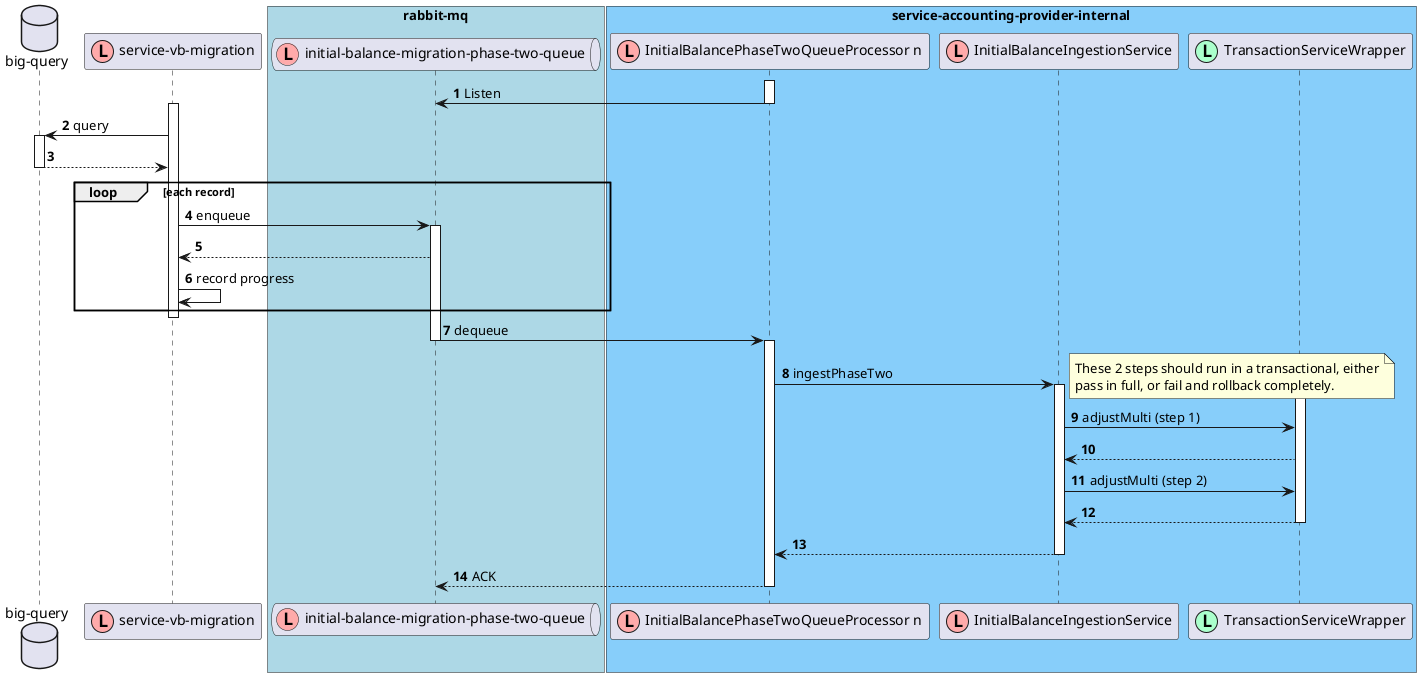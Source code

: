 [plantuml]
----
@startuml

!define p(name, alias) participant "name" as alias << (L,#AAFFCC) >>
!define pn(name, alias) participant "name" as alias << (L,#FFAAAA) >>
!define q(name, alias) queue "name" as alias << (L,#AAFFCC) >>
!define qn(name, alias) queue "name" as alias << (L,#FFAAAA) >>

autonumber

database "big-query" as bigQuery

pn("service-vb-migration", svcVbMigration)

box "rabbit-mq" #LightBlue
qn("initial-balance-migration-phase-two-queue", initialBalanceQueue)
end box

box "service-accounting-provider-internal" #LightSkyBlue
pn("InitialBalancePhaseTwoQueueProcessor n", initialBalanceQueueProcessor)
pn("InitialBalanceIngestionService", initialBalanceIngestionService)
p("TransactionServiceWrapper", tranServiceWrapper)
end box

activate initialBalanceQueueProcessor
initialBalanceQueueProcessor -> initialBalanceQueue: Listen
deactivate initialBalanceQueueProcessor

activate svcVbMigration

svcVbMigration -> bigQuery: query

activate bigQuery
bigQuery --> svcVbMigration
deactivate bigQuery

loop each record
svcVbMigration -> initialBalanceQueue: enqueue

activate initialBalanceQueue
initialBalanceQueue --> svcVbMigration

svcVbMigration -> svcVbMigration: record progress
end

deactivate svcVbMigration

activate initialBalanceQueue
initialBalanceQueue -> initialBalanceQueueProcessor: dequeue
deactivate initialBalanceQueue

activate initialBalanceQueueProcessor
initialBalanceQueueProcessor -> initialBalanceIngestionService: ingestPhaseTwo

note right
These 2 steps should run in a transactional, either
pass in full, or fail and rollback completely.
end note

activate initialBalanceIngestionService

activate tranServiceWrapper
initialBalanceIngestionService -> tranServiceWrapper: adjustMulti (step 1)
tranServiceWrapper --> initialBalanceIngestionService

initialBalanceIngestionService -> tranServiceWrapper: adjustMulti (step 2)
tranServiceWrapper --> initialBalanceIngestionService

deactivate tranServiceWrapper

initialBalanceIngestionService --> initialBalanceQueueProcessor
deactivate initialBalanceIngestionService

initialBalanceQueueProcessor --> initialBalanceQueue: ACK
deactivate initialBalanceQueueProcessor

@enduml
----
[plantuml]

